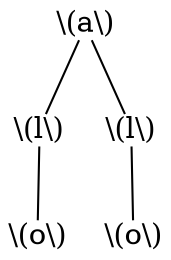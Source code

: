graph {
	0 [label="\\(a\\)" shape=plain]
	1 [label="\\(l\\)" shape=plain]
	0 -- 1
	2 [label="\\(o\\)" shape=plain]
	1 -- 2
	3 [label="\\(l\\)" shape=plain]
	0 -- 3
	4 [label="\\(o\\)" shape=plain]
	3 -- 4
}

